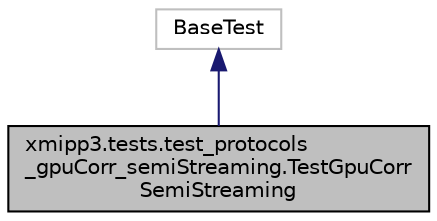 digraph "xmipp3.tests.test_protocols_gpuCorr_semiStreaming.TestGpuCorrSemiStreaming"
{
  edge [fontname="Helvetica",fontsize="10",labelfontname="Helvetica",labelfontsize="10"];
  node [fontname="Helvetica",fontsize="10",shape=record];
  Node2 [label="xmipp3.tests.test_protocols\l_gpuCorr_semiStreaming.TestGpuCorr\lSemiStreaming",height=0.2,width=0.4,color="black", fillcolor="grey75", style="filled", fontcolor="black"];
  Node3 -> Node2 [dir="back",color="midnightblue",fontsize="10",style="solid",fontname="Helvetica"];
  Node3 [label="BaseTest",height=0.2,width=0.4,color="grey75", fillcolor="white", style="filled"];
}
